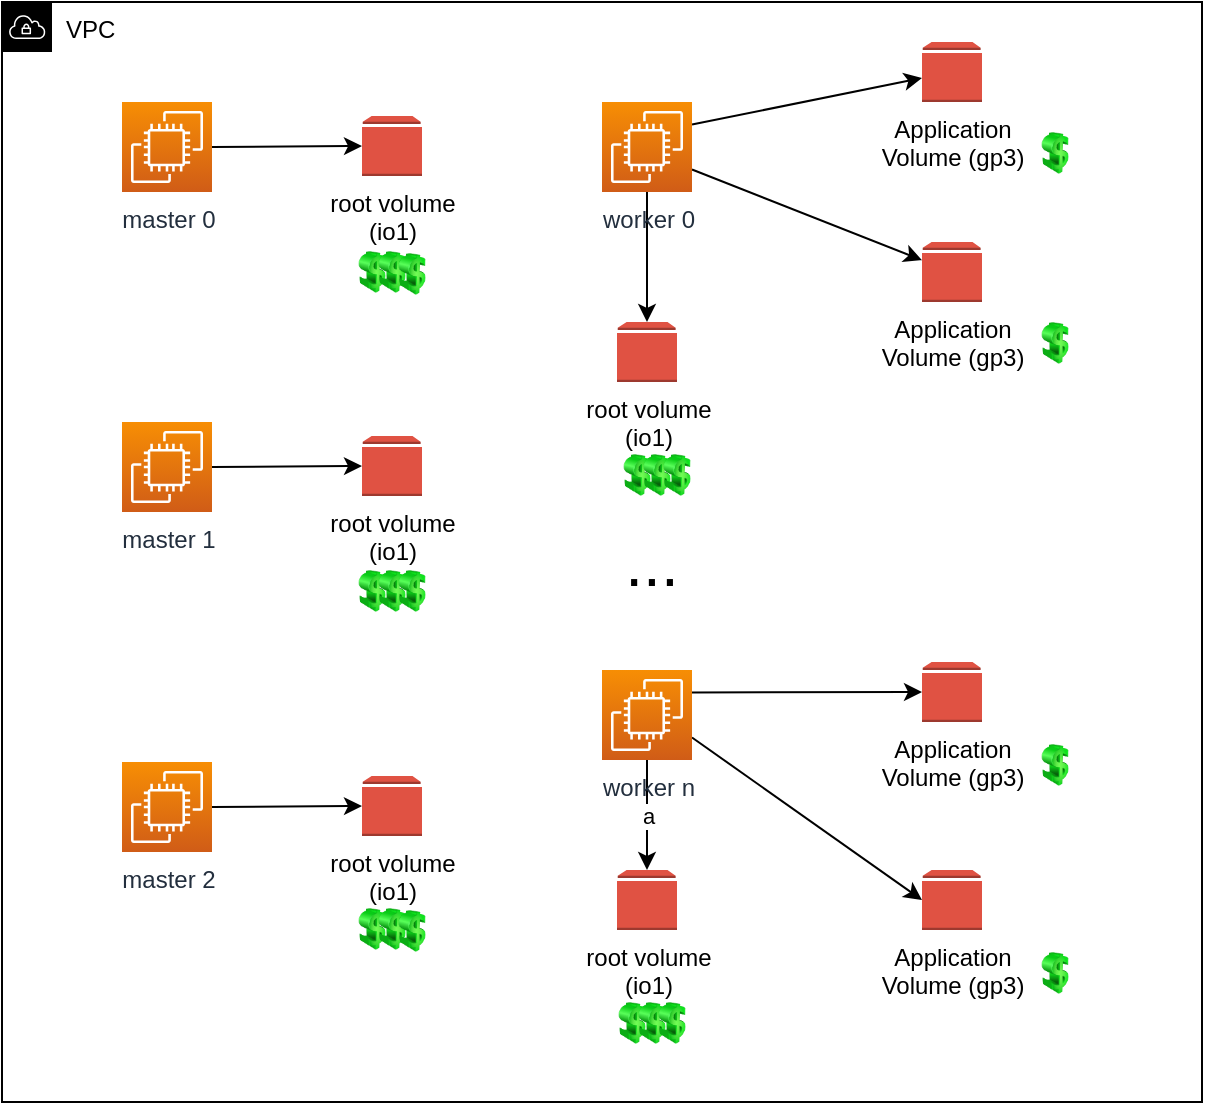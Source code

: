 <mxfile>
    <diagram id="1W20DNnwnF3v3cXbuxJJ" name="Page-1">
        <mxGraphModel dx="738" dy="826" grid="1" gridSize="10" guides="1" tooltips="1" connect="1" arrows="1" fold="1" page="1" pageScale="1" pageWidth="850" pageHeight="1100" math="0" shadow="0">
            <root>
                <mxCell id="0"/>
                <mxCell id="1" parent="0"/>
                <mxCell id="2" value="VPC" style="sketch=0;outlineConnect=0;html=1;whiteSpace=wrap;fontSize=12;fontStyle=0;shape=mxgraph.aws4.group;grIcon=mxgraph.aws4.group_vpc;verticalAlign=top;align=left;spacingLeft=30;dashed=0;" vertex="1" parent="1">
                    <mxGeometry x="40" y="40" width="600" height="550" as="geometry"/>
                </mxCell>
                <mxCell id="5" style="edgeStyle=none;html=1;exitX=1;exitY=0.5;exitDx=0;exitDy=0;exitPerimeter=0;entryX=0;entryY=0.5;entryDx=0;entryDy=0;entryPerimeter=0;" edge="1" parent="1" source="3" target="4">
                    <mxGeometry relative="1" as="geometry"/>
                </mxCell>
                <mxCell id="3" value="master 0" style="sketch=0;points=[[0,0,0],[0.25,0,0],[0.5,0,0],[0.75,0,0],[1,0,0],[0,1,0],[0.25,1,0],[0.5,1,0],[0.75,1,0],[1,1,0],[0,0.25,0],[0,0.5,0],[0,0.75,0],[1,0.25,0],[1,0.5,0],[1,0.75,0]];outlineConnect=0;fontColor=#232F3E;gradientColor=#F78E04;gradientDirection=north;fillColor=#D05C17;strokeColor=#ffffff;dashed=0;verticalLabelPosition=bottom;verticalAlign=top;align=center;html=1;fontSize=12;fontStyle=0;aspect=fixed;shape=mxgraph.aws4.resourceIcon;resIcon=mxgraph.aws4.ec2;" vertex="1" parent="1">
                    <mxGeometry x="100" y="90" width="45" height="45" as="geometry"/>
                </mxCell>
                <mxCell id="4" value="root volume&lt;br&gt;(io1)" style="outlineConnect=0;dashed=0;verticalLabelPosition=bottom;verticalAlign=top;align=center;html=1;shape=mxgraph.aws3.volume;fillColor=#E05243;gradientColor=none;" vertex="1" parent="1">
                    <mxGeometry x="220" y="97" width="30" height="30" as="geometry"/>
                </mxCell>
                <mxCell id="7" style="edgeStyle=none;html=1;exitX=1;exitY=0.5;exitDx=0;exitDy=0;exitPerimeter=0;entryX=0;entryY=0.5;entryDx=0;entryDy=0;entryPerimeter=0;" edge="1" parent="1" source="8" target="9">
                    <mxGeometry relative="1" as="geometry"/>
                </mxCell>
                <mxCell id="8" value="master 1" style="sketch=0;points=[[0,0,0],[0.25,0,0],[0.5,0,0],[0.75,0,0],[1,0,0],[0,1,0],[0.25,1,0],[0.5,1,0],[0.75,1,0],[1,1,0],[0,0.25,0],[0,0.5,0],[0,0.75,0],[1,0.25,0],[1,0.5,0],[1,0.75,0]];outlineConnect=0;fontColor=#232F3E;gradientColor=#F78E04;gradientDirection=north;fillColor=#D05C17;strokeColor=#ffffff;dashed=0;verticalLabelPosition=bottom;verticalAlign=top;align=center;html=1;fontSize=12;fontStyle=0;aspect=fixed;shape=mxgraph.aws4.resourceIcon;resIcon=mxgraph.aws4.ec2;" vertex="1" parent="1">
                    <mxGeometry x="100" y="250" width="45" height="45" as="geometry"/>
                </mxCell>
                <mxCell id="9" value="root volume&lt;br&gt;(io1)" style="outlineConnect=0;dashed=0;verticalLabelPosition=bottom;verticalAlign=top;align=center;html=1;shape=mxgraph.aws3.volume;fillColor=#E05243;gradientColor=none;" vertex="1" parent="1">
                    <mxGeometry x="220" y="257" width="30" height="30" as="geometry"/>
                </mxCell>
                <mxCell id="10" style="edgeStyle=none;html=1;exitX=1;exitY=0.5;exitDx=0;exitDy=0;exitPerimeter=0;entryX=0;entryY=0.5;entryDx=0;entryDy=0;entryPerimeter=0;" edge="1" parent="1" source="11" target="12">
                    <mxGeometry relative="1" as="geometry"/>
                </mxCell>
                <mxCell id="11" value="master 2" style="sketch=0;points=[[0,0,0],[0.25,0,0],[0.5,0,0],[0.75,0,0],[1,0,0],[0,1,0],[0.25,1,0],[0.5,1,0],[0.75,1,0],[1,1,0],[0,0.25,0],[0,0.5,0],[0,0.75,0],[1,0.25,0],[1,0.5,0],[1,0.75,0]];outlineConnect=0;fontColor=#232F3E;gradientColor=#F78E04;gradientDirection=north;fillColor=#D05C17;strokeColor=#ffffff;dashed=0;verticalLabelPosition=bottom;verticalAlign=top;align=center;html=1;fontSize=12;fontStyle=0;aspect=fixed;shape=mxgraph.aws4.resourceIcon;resIcon=mxgraph.aws4.ec2;" vertex="1" parent="1">
                    <mxGeometry x="100" y="420" width="45" height="45" as="geometry"/>
                </mxCell>
                <mxCell id="12" value="root volume&lt;br&gt;(io1)" style="outlineConnect=0;dashed=0;verticalLabelPosition=bottom;verticalAlign=top;align=center;html=1;shape=mxgraph.aws3.volume;fillColor=#E05243;gradientColor=none;" vertex="1" parent="1">
                    <mxGeometry x="220" y="427" width="30" height="30" as="geometry"/>
                </mxCell>
                <mxCell id="13" style="edgeStyle=none;html=1;entryX=0.5;entryY=0;entryDx=0;entryDy=0;entryPerimeter=0;exitX=0.5;exitY=1;exitDx=0;exitDy=0;exitPerimeter=0;" edge="1" parent="1" source="14" target="15">
                    <mxGeometry relative="1" as="geometry">
                        <mxPoint x="380" y="170" as="sourcePoint"/>
                    </mxGeometry>
                </mxCell>
                <mxCell id="36" style="edgeStyle=none;html=1;exitX=1;exitY=0.25;exitDx=0;exitDy=0;exitPerimeter=0;" edge="1" parent="1" source="14" target="26">
                    <mxGeometry relative="1" as="geometry"/>
                </mxCell>
                <mxCell id="37" style="edgeStyle=none;html=1;exitX=1;exitY=0.75;exitDx=0;exitDy=0;exitPerimeter=0;" edge="1" parent="1" source="14" target="28">
                    <mxGeometry relative="1" as="geometry"/>
                </mxCell>
                <mxCell id="14" value="worker 0" style="sketch=0;points=[[0,0,0],[0.25,0,0],[0.5,0,0],[0.75,0,0],[1,0,0],[0,1,0],[0.25,1,0],[0.5,1,0],[0.75,1,0],[1,1,0],[0,0.25,0],[0,0.5,0],[0,0.75,0],[1,0.25,0],[1,0.5,0],[1,0.75,0]];outlineConnect=0;fontColor=#232F3E;gradientColor=#F78E04;gradientDirection=north;fillColor=#D05C17;strokeColor=#ffffff;dashed=0;verticalLabelPosition=bottom;verticalAlign=top;align=center;html=1;fontSize=12;fontStyle=0;aspect=fixed;shape=mxgraph.aws4.resourceIcon;resIcon=mxgraph.aws4.ec2;" vertex="1" parent="1">
                    <mxGeometry x="340" y="90" width="45" height="45" as="geometry"/>
                </mxCell>
                <mxCell id="15" value="root volume&lt;br&gt;(io1)" style="outlineConnect=0;dashed=0;verticalLabelPosition=bottom;verticalAlign=top;align=center;html=1;shape=mxgraph.aws3.volume;fillColor=#E05243;gradientColor=none;" vertex="1" parent="1">
                    <mxGeometry x="347.5" y="200" width="30" height="30" as="geometry"/>
                </mxCell>
                <mxCell id="19" value="a" style="edgeStyle=none;html=1;" edge="1" parent="1" source="20" target="21">
                    <mxGeometry relative="1" as="geometry"/>
                </mxCell>
                <mxCell id="39" style="edgeStyle=none;html=1;exitX=1;exitY=0.25;exitDx=0;exitDy=0;exitPerimeter=0;entryX=0;entryY=0.5;entryDx=0;entryDy=0;entryPerimeter=0;" edge="1" parent="1" source="20" target="32">
                    <mxGeometry relative="1" as="geometry"/>
                </mxCell>
                <mxCell id="40" style="edgeStyle=none;html=1;exitX=1;exitY=0.75;exitDx=0;exitDy=0;exitPerimeter=0;entryX=0;entryY=0.5;entryDx=0;entryDy=0;entryPerimeter=0;" edge="1" parent="1" source="20" target="34">
                    <mxGeometry relative="1" as="geometry"/>
                </mxCell>
                <mxCell id="20" value="worker n" style="sketch=0;points=[[0,0,0],[0.25,0,0],[0.5,0,0],[0.75,0,0],[1,0,0],[0,1,0],[0.25,1,0],[0.5,1,0],[0.75,1,0],[1,1,0],[0,0.25,0],[0,0.5,0],[0,0.75,0],[1,0.25,0],[1,0.5,0],[1,0.75,0]];outlineConnect=0;fontColor=#232F3E;gradientColor=#F78E04;gradientDirection=north;fillColor=#D05C17;strokeColor=#ffffff;dashed=0;verticalLabelPosition=bottom;verticalAlign=top;align=center;html=1;fontSize=12;fontStyle=0;aspect=fixed;shape=mxgraph.aws4.resourceIcon;resIcon=mxgraph.aws4.ec2;" vertex="1" parent="1">
                    <mxGeometry x="340" y="374" width="45" height="45" as="geometry"/>
                </mxCell>
                <mxCell id="21" value="root volume&lt;br&gt;(io1)" style="outlineConnect=0;dashed=0;verticalLabelPosition=bottom;verticalAlign=top;align=center;html=1;shape=mxgraph.aws3.volume;fillColor=#E05243;gradientColor=none;" vertex="1" parent="1">
                    <mxGeometry x="347.5" y="474" width="30" height="30" as="geometry"/>
                </mxCell>
                <mxCell id="26" value="Application&lt;br&gt;Volume (gp3)" style="outlineConnect=0;dashed=0;verticalLabelPosition=bottom;verticalAlign=top;align=center;html=1;shape=mxgraph.aws3.volume;fillColor=#E05243;gradientColor=none;" vertex="1" parent="1">
                    <mxGeometry x="500" y="60" width="30" height="30" as="geometry"/>
                </mxCell>
                <mxCell id="28" value="Application&lt;br&gt;Volume (gp3)" style="outlineConnect=0;dashed=0;verticalLabelPosition=bottom;verticalAlign=top;align=center;html=1;shape=mxgraph.aws3.volume;fillColor=#E05243;gradientColor=none;" vertex="1" parent="1">
                    <mxGeometry x="500" y="160" width="30" height="30" as="geometry"/>
                </mxCell>
                <mxCell id="32" value="Application&lt;br&gt;Volume (gp3)" style="outlineConnect=0;dashed=0;verticalLabelPosition=bottom;verticalAlign=top;align=center;html=1;shape=mxgraph.aws3.volume;fillColor=#E05243;gradientColor=none;" vertex="1" parent="1">
                    <mxGeometry x="500" y="370" width="30" height="30" as="geometry"/>
                </mxCell>
                <mxCell id="34" value="Application&lt;br&gt;Volume (gp3)" style="outlineConnect=0;dashed=0;verticalLabelPosition=bottom;verticalAlign=top;align=center;html=1;shape=mxgraph.aws3.volume;fillColor=#E05243;gradientColor=none;" vertex="1" parent="1">
                    <mxGeometry x="500" y="474" width="30" height="30" as="geometry"/>
                </mxCell>
                <mxCell id="52" value="" style="group" vertex="1" connectable="0" parent="1">
                    <mxGeometry x="207.5" y="324" width="55" height="21" as="geometry"/>
                </mxCell>
                <mxCell id="53" value="" style="image;html=1;image=img/lib/clip_art/finance/Dollar_128x128.png" vertex="1" parent="52">
                    <mxGeometry width="35" height="21" as="geometry"/>
                </mxCell>
                <mxCell id="54" value="" style="image;html=1;image=img/lib/clip_art/finance/Dollar_128x128.png" vertex="1" parent="52">
                    <mxGeometry x="10" width="35" height="21" as="geometry"/>
                </mxCell>
                <mxCell id="55" value="" style="image;html=1;image=img/lib/clip_art/finance/Dollar_128x128.png" vertex="1" parent="52">
                    <mxGeometry x="20" width="35" height="21" as="geometry"/>
                </mxCell>
                <mxCell id="56" value="" style="group" vertex="1" connectable="0" parent="1">
                    <mxGeometry x="337.5" y="540" width="55" height="21" as="geometry"/>
                </mxCell>
                <mxCell id="57" value="" style="image;html=1;image=img/lib/clip_art/finance/Dollar_128x128.png" vertex="1" parent="56">
                    <mxGeometry width="35" height="21" as="geometry"/>
                </mxCell>
                <mxCell id="58" value="" style="image;html=1;image=img/lib/clip_art/finance/Dollar_128x128.png" vertex="1" parent="56">
                    <mxGeometry x="10" width="35" height="21" as="geometry"/>
                </mxCell>
                <mxCell id="59" value="" style="image;html=1;image=img/lib/clip_art/finance/Dollar_128x128.png" vertex="1" parent="56">
                    <mxGeometry x="20" width="35" height="21" as="geometry"/>
                </mxCell>
                <mxCell id="60" value="" style="group" vertex="1" connectable="0" parent="1">
                    <mxGeometry x="207.5" y="493" width="55" height="21" as="geometry"/>
                </mxCell>
                <mxCell id="61" value="" style="image;html=1;image=img/lib/clip_art/finance/Dollar_128x128.png" vertex="1" parent="60">
                    <mxGeometry width="35" height="21" as="geometry"/>
                </mxCell>
                <mxCell id="62" value="" style="image;html=1;image=img/lib/clip_art/finance/Dollar_128x128.png" vertex="1" parent="60">
                    <mxGeometry x="10" width="35" height="21" as="geometry"/>
                </mxCell>
                <mxCell id="63" value="" style="image;html=1;image=img/lib/clip_art/finance/Dollar_128x128.png" vertex="1" parent="60">
                    <mxGeometry x="20" y="1" width="35" height="21" as="geometry"/>
                </mxCell>
                <mxCell id="64" value="" style="group" vertex="1" connectable="0" parent="1">
                    <mxGeometry x="340" y="266" width="55" height="21" as="geometry"/>
                </mxCell>
                <mxCell id="65" value="" style="image;html=1;image=img/lib/clip_art/finance/Dollar_128x128.png" vertex="1" parent="64">
                    <mxGeometry width="35" height="21" as="geometry"/>
                </mxCell>
                <mxCell id="66" value="" style="image;html=1;image=img/lib/clip_art/finance/Dollar_128x128.png" vertex="1" parent="64">
                    <mxGeometry x="10" width="35" height="21" as="geometry"/>
                </mxCell>
                <mxCell id="67" value="" style="image;html=1;image=img/lib/clip_art/finance/Dollar_128x128.png" vertex="1" parent="64">
                    <mxGeometry x="20" width="35" height="21" as="geometry"/>
                </mxCell>
                <mxCell id="68" value="" style="group" vertex="1" connectable="0" parent="1">
                    <mxGeometry x="207.5" y="164.5" width="55" height="21" as="geometry"/>
                </mxCell>
                <mxCell id="69" value="" style="image;html=1;image=img/lib/clip_art/finance/Dollar_128x128.png" vertex="1" parent="68">
                    <mxGeometry width="35" height="21" as="geometry"/>
                </mxCell>
                <mxCell id="70" value="" style="image;html=1;image=img/lib/clip_art/finance/Dollar_128x128.png" vertex="1" parent="68">
                    <mxGeometry x="10" width="35" height="21" as="geometry"/>
                </mxCell>
                <mxCell id="71" value="" style="image;html=1;image=img/lib/clip_art/finance/Dollar_128x128.png" vertex="1" parent="68">
                    <mxGeometry x="20" y="1" width="35" height="21" as="geometry"/>
                </mxCell>
                <mxCell id="78" value="" style="image;html=1;image=img/lib/clip_art/finance/Dollar_128x128.png" vertex="1" parent="1">
                    <mxGeometry x="556" y="105" width="21" height="21" as="geometry"/>
                </mxCell>
                <mxCell id="79" value="" style="image;html=1;image=img/lib/clip_art/finance/Dollar_128x128.png" vertex="1" parent="1">
                    <mxGeometry x="556" y="200" width="21" height="21" as="geometry"/>
                </mxCell>
                <mxCell id="82" value="" style="image;html=1;image=img/lib/clip_art/finance/Dollar_128x128.png" vertex="1" parent="1">
                    <mxGeometry x="556" y="515" width="21" height="21" as="geometry"/>
                </mxCell>
                <mxCell id="83" value="" style="image;html=1;image=img/lib/clip_art/finance/Dollar_128x128.png" vertex="1" parent="1">
                    <mxGeometry x="556" y="411" width="21" height="21" as="geometry"/>
                </mxCell>
                <mxCell id="84" value="..." style="rounded=0;whiteSpace=wrap;html=1;fontSize=32;fillColor=none;strokeColor=none;" vertex="1" parent="1">
                    <mxGeometry x="305" y="291" width="120" height="60" as="geometry"/>
                </mxCell>
            </root>
        </mxGraphModel>
    </diagram>
</mxfile>
